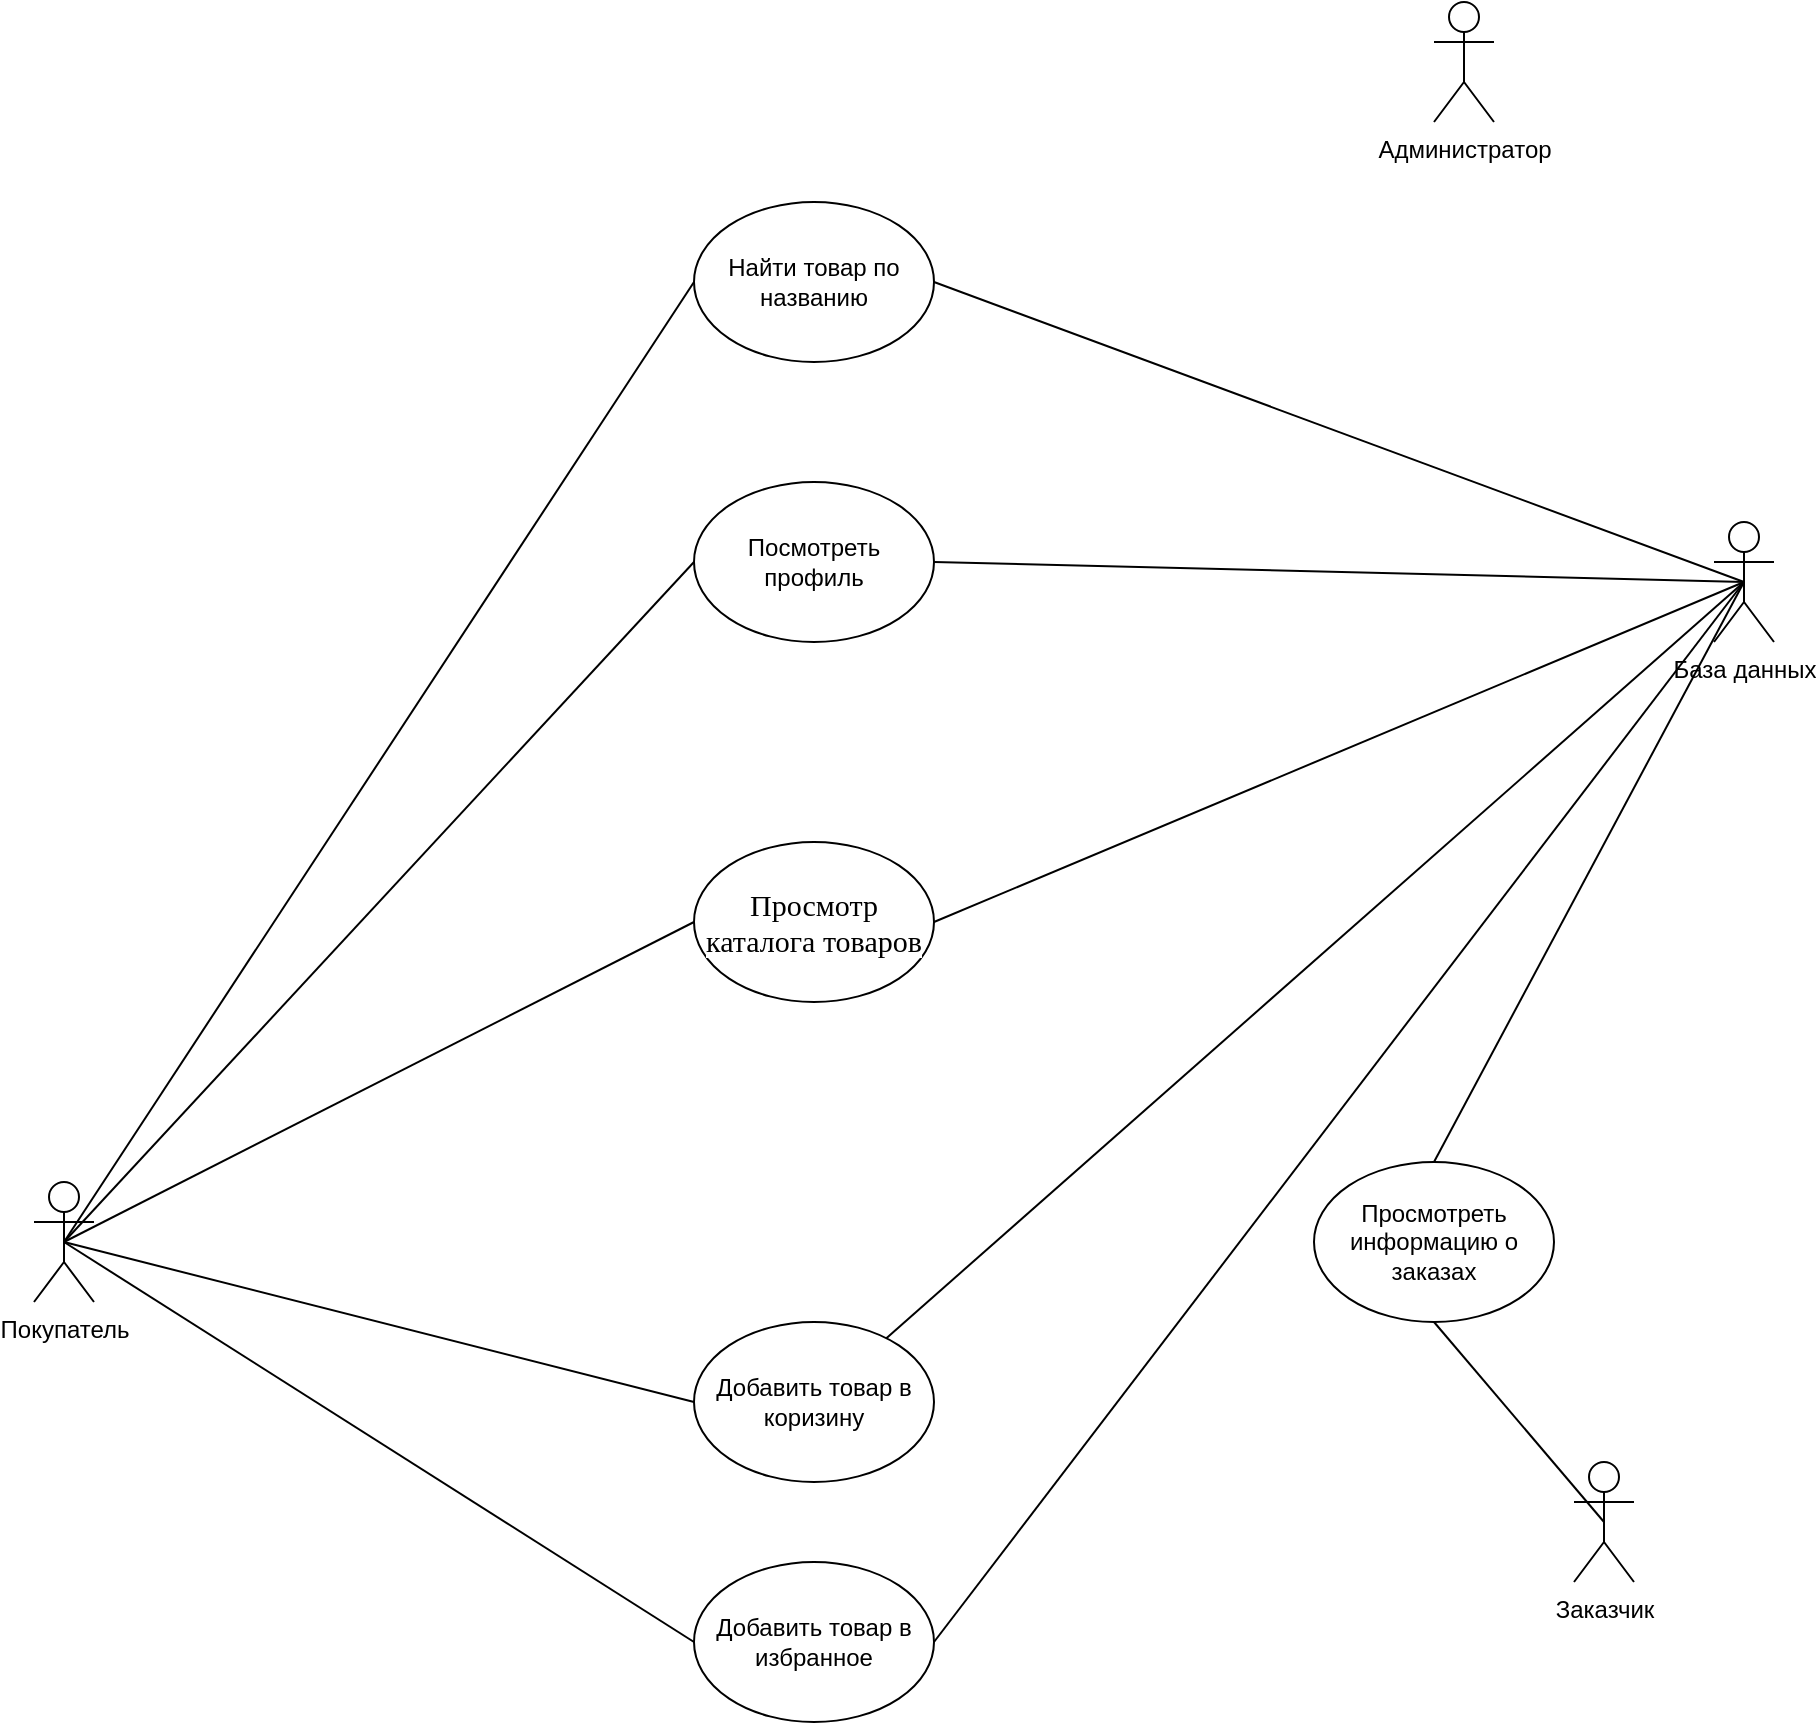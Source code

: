 <mxfile version="20.3.2" type="github">
  <diagram id="R2lEEEUBdFMjLlhIrx00" name="Page-1">
    <mxGraphModel dx="1420" dy="751" grid="1" gridSize="10" guides="1" tooltips="1" connect="1" arrows="1" fold="1" page="1" pageScale="1" pageWidth="850" pageHeight="1100" math="0" shadow="0" extFonts="Permanent Marker^https://fonts.googleapis.com/css?family=Permanent+Marker">
      <root>
        <mxCell id="0" />
        <mxCell id="1" parent="0" />
        <mxCell id="peDgpAjhzuGbC-7XQx3o-9" style="rounded=0;orthogonalLoop=1;jettySize=auto;html=1;exitX=0.5;exitY=0.5;exitDx=0;exitDy=0;exitPerimeter=0;entryX=0;entryY=0.5;entryDx=0;entryDy=0;endArrow=none;endFill=0;" edge="1" parent="1" source="QpdGUigB1U7RmoIJZxl1-1" target="QpdGUigB1U7RmoIJZxl1-2">
          <mxGeometry relative="1" as="geometry" />
        </mxCell>
        <mxCell id="peDgpAjhzuGbC-7XQx3o-17" style="edgeStyle=none;rounded=0;orthogonalLoop=1;jettySize=auto;html=1;exitX=0.5;exitY=0.5;exitDx=0;exitDy=0;exitPerimeter=0;entryX=0;entryY=0.5;entryDx=0;entryDy=0;endArrow=none;endFill=0;" edge="1" parent="1" source="QpdGUigB1U7RmoIJZxl1-1" target="peDgpAjhzuGbC-7XQx3o-16">
          <mxGeometry relative="1" as="geometry" />
        </mxCell>
        <mxCell id="peDgpAjhzuGbC-7XQx3o-21" style="edgeStyle=none;rounded=0;orthogonalLoop=1;jettySize=auto;html=1;exitX=0.5;exitY=0.5;exitDx=0;exitDy=0;exitPerimeter=0;entryX=0;entryY=0.5;entryDx=0;entryDy=0;endArrow=none;endFill=0;" edge="1" parent="1" source="QpdGUigB1U7RmoIJZxl1-1" target="peDgpAjhzuGbC-7XQx3o-20">
          <mxGeometry relative="1" as="geometry" />
        </mxCell>
        <mxCell id="peDgpAjhzuGbC-7XQx3o-27" style="edgeStyle=none;rounded=0;orthogonalLoop=1;jettySize=auto;html=1;exitX=0.5;exitY=0.5;exitDx=0;exitDy=0;exitPerimeter=0;entryX=0;entryY=0.5;entryDx=0;entryDy=0;endArrow=none;endFill=0;" edge="1" parent="1" source="QpdGUigB1U7RmoIJZxl1-1" target="peDgpAjhzuGbC-7XQx3o-26">
          <mxGeometry relative="1" as="geometry" />
        </mxCell>
        <mxCell id="peDgpAjhzuGbC-7XQx3o-29" style="edgeStyle=none;rounded=0;orthogonalLoop=1;jettySize=auto;html=1;exitX=0.5;exitY=0.5;exitDx=0;exitDy=0;exitPerimeter=0;entryX=0;entryY=0.5;entryDx=0;entryDy=0;endArrow=none;endFill=0;" edge="1" parent="1" source="QpdGUigB1U7RmoIJZxl1-1" target="peDgpAjhzuGbC-7XQx3o-12">
          <mxGeometry relative="1" as="geometry" />
        </mxCell>
        <mxCell id="QpdGUigB1U7RmoIJZxl1-1" value="Покупатель" style="shape=umlActor;verticalLabelPosition=bottom;verticalAlign=top;html=1;outlineConnect=0;" parent="1" vertex="1">
          <mxGeometry x="70" y="770" width="30" height="60" as="geometry" />
        </mxCell>
        <mxCell id="QpdGUigB1U7RmoIJZxl1-2" value="Посмотреть профиль" style="ellipse;whiteSpace=wrap;html=1;" parent="1" vertex="1">
          <mxGeometry x="400" y="420" width="120" height="80" as="geometry" />
        </mxCell>
        <mxCell id="peDgpAjhzuGbC-7XQx3o-10" style="rounded=0;orthogonalLoop=1;jettySize=auto;html=1;exitX=0.5;exitY=0.5;exitDx=0;exitDy=0;exitPerimeter=0;entryX=1;entryY=0.5;entryDx=0;entryDy=0;endArrow=none;endFill=0;" edge="1" parent="1" source="peDgpAjhzuGbC-7XQx3o-1" target="QpdGUigB1U7RmoIJZxl1-2">
          <mxGeometry relative="1" as="geometry" />
        </mxCell>
        <mxCell id="peDgpAjhzuGbC-7XQx3o-13" style="edgeStyle=none;rounded=0;orthogonalLoop=1;jettySize=auto;html=1;exitX=0.5;exitY=0.5;exitDx=0;exitDy=0;exitPerimeter=0;entryX=1;entryY=0.5;entryDx=0;entryDy=0;endArrow=none;endFill=0;" edge="1" parent="1" source="peDgpAjhzuGbC-7XQx3o-1" target="peDgpAjhzuGbC-7XQx3o-12">
          <mxGeometry relative="1" as="geometry" />
        </mxCell>
        <mxCell id="peDgpAjhzuGbC-7XQx3o-22" style="edgeStyle=none;rounded=0;orthogonalLoop=1;jettySize=auto;html=1;exitX=0.5;exitY=0.5;exitDx=0;exitDy=0;exitPerimeter=0;endArrow=none;endFill=0;" edge="1" parent="1" source="peDgpAjhzuGbC-7XQx3o-1" target="peDgpAjhzuGbC-7XQx3o-20">
          <mxGeometry relative="1" as="geometry" />
        </mxCell>
        <mxCell id="peDgpAjhzuGbC-7XQx3o-25" style="edgeStyle=none;rounded=0;orthogonalLoop=1;jettySize=auto;html=1;exitX=0.5;exitY=0.5;exitDx=0;exitDy=0;exitPerimeter=0;entryX=0.5;entryY=0;entryDx=0;entryDy=0;endArrow=none;endFill=0;" edge="1" parent="1" source="peDgpAjhzuGbC-7XQx3o-1" target="peDgpAjhzuGbC-7XQx3o-23">
          <mxGeometry relative="1" as="geometry" />
        </mxCell>
        <mxCell id="peDgpAjhzuGbC-7XQx3o-1" value="База данных" style="shape=umlActor;verticalLabelPosition=bottom;verticalAlign=top;html=1;outlineConnect=0;" vertex="1" parent="1">
          <mxGeometry x="910" y="440" width="30" height="60" as="geometry" />
        </mxCell>
        <mxCell id="peDgpAjhzuGbC-7XQx3o-2" value="Администратор" style="shape=umlActor;verticalLabelPosition=bottom;verticalAlign=top;html=1;outlineConnect=0;" vertex="1" parent="1">
          <mxGeometry x="770" y="180" width="30" height="60" as="geometry" />
        </mxCell>
        <mxCell id="peDgpAjhzuGbC-7XQx3o-12" value="&lt;span style=&quot;font-family: &amp;quot;YS Text&amp;quot;; font-size: 15px; text-align: left; background-color: rgb(255, 255, 255);&quot;&gt;Просмотр каталога товаров&lt;/span&gt;" style="ellipse;whiteSpace=wrap;html=1;" vertex="1" parent="1">
          <mxGeometry x="400" y="600" width="120" height="80" as="geometry" />
        </mxCell>
        <mxCell id="peDgpAjhzuGbC-7XQx3o-18" style="edgeStyle=none;rounded=0;orthogonalLoop=1;jettySize=auto;html=1;exitX=1;exitY=0.5;exitDx=0;exitDy=0;entryX=0.5;entryY=0.5;entryDx=0;entryDy=0;entryPerimeter=0;endArrow=none;endFill=0;" edge="1" parent="1" source="peDgpAjhzuGbC-7XQx3o-16" target="peDgpAjhzuGbC-7XQx3o-1">
          <mxGeometry relative="1" as="geometry" />
        </mxCell>
        <mxCell id="peDgpAjhzuGbC-7XQx3o-16" value="Найти товар по названию" style="ellipse;whiteSpace=wrap;html=1;" vertex="1" parent="1">
          <mxGeometry x="400" y="280" width="120" height="80" as="geometry" />
        </mxCell>
        <mxCell id="peDgpAjhzuGbC-7XQx3o-24" style="edgeStyle=none;rounded=0;orthogonalLoop=1;jettySize=auto;html=1;exitX=0.5;exitY=0.5;exitDx=0;exitDy=0;exitPerimeter=0;entryX=0.5;entryY=1;entryDx=0;entryDy=0;endArrow=none;endFill=0;" edge="1" parent="1" source="peDgpAjhzuGbC-7XQx3o-19" target="peDgpAjhzuGbC-7XQx3o-23">
          <mxGeometry relative="1" as="geometry" />
        </mxCell>
        <mxCell id="peDgpAjhzuGbC-7XQx3o-19" value="Заказчик" style="shape=umlActor;verticalLabelPosition=bottom;verticalAlign=top;html=1;outlineConnect=0;" vertex="1" parent="1">
          <mxGeometry x="840" y="910" width="30" height="60" as="geometry" />
        </mxCell>
        <mxCell id="peDgpAjhzuGbC-7XQx3o-20" value="Добавить товар в коризину" style="ellipse;whiteSpace=wrap;html=1;" vertex="1" parent="1">
          <mxGeometry x="400" y="840" width="120" height="80" as="geometry" />
        </mxCell>
        <mxCell id="peDgpAjhzuGbC-7XQx3o-23" value="Просмотреть информацию о заказах" style="ellipse;whiteSpace=wrap;html=1;" vertex="1" parent="1">
          <mxGeometry x="710" y="760" width="120" height="80" as="geometry" />
        </mxCell>
        <mxCell id="peDgpAjhzuGbC-7XQx3o-28" style="edgeStyle=none;rounded=0;orthogonalLoop=1;jettySize=auto;html=1;exitX=1;exitY=0.5;exitDx=0;exitDy=0;entryX=0.5;entryY=0.5;entryDx=0;entryDy=0;entryPerimeter=0;endArrow=none;endFill=0;" edge="1" parent="1" source="peDgpAjhzuGbC-7XQx3o-26" target="peDgpAjhzuGbC-7XQx3o-1">
          <mxGeometry relative="1" as="geometry" />
        </mxCell>
        <mxCell id="peDgpAjhzuGbC-7XQx3o-26" value="Добавить товар в избранное" style="ellipse;whiteSpace=wrap;html=1;" vertex="1" parent="1">
          <mxGeometry x="400" y="960" width="120" height="80" as="geometry" />
        </mxCell>
      </root>
    </mxGraphModel>
  </diagram>
</mxfile>
